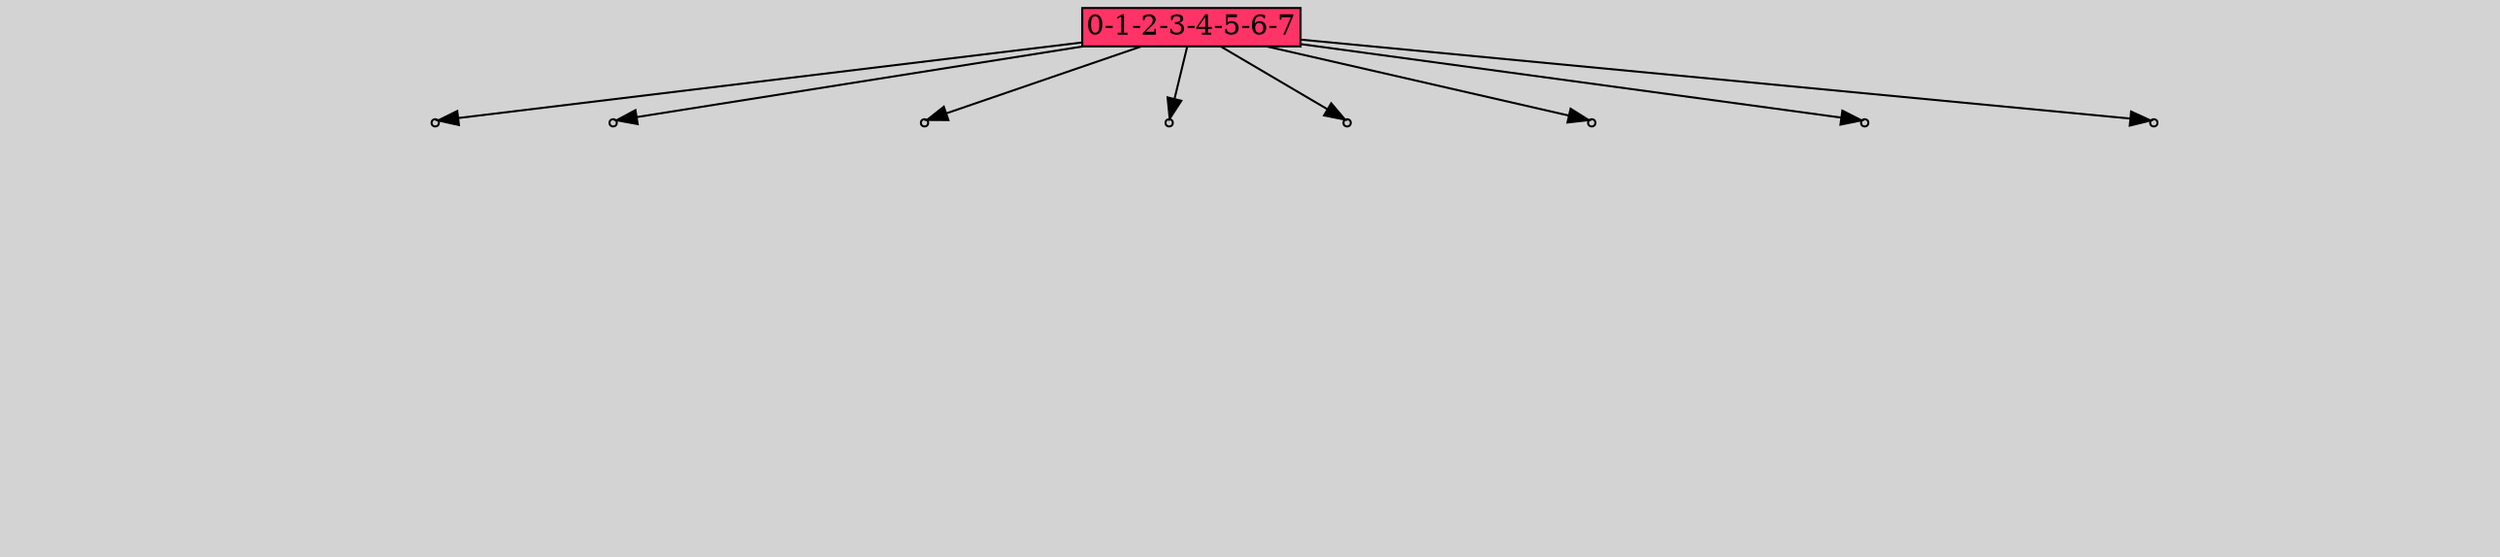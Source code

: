 // File exported with GEGELATI v1.4.0
// On the 2025-07-16 04:44:09
// With the File::TPGGraphDotExporter
digraph{
	graph[pad = "0.212, 0.055" bgcolor = lightgray]
	node[shape=circle style = filled label = ""]
		A614269 [fillcolor="#ff3366" shape=box margin=0.03 width=0 height=0 label="0-1-2-3-4-5-6-7"]
		P6744522 [fillcolor="#cccccc" shape=point label="1"] //
		I6744522 [shape=box style=invis label="19|6&1|13#0|14&#92;n11|5&1|21#1|18&#92;n1|5&0|13#1|11&#92;n12|6&0|6#0|5&#92;n18|0&0|14#1|7&#92;n"] //-0.210506|-0.760530|0.058584|0.217752|-0.727652|0.096672|0.688581|0.509108|-0.791320|-0.885764|
		P6744522 -> I6744522[style=invis]
		A614269 -> P6744522
		P6744523 [fillcolor="#cccccc" shape=point label="1"] //
		I6744523 [shape=box style=invis label="7|1&1|19#1|14&#92;n15|4&0|9#0|17&#92;n11|5&0|20#1|18&#92;n12|4&0|21#1|21&#92;n9|0&1|4#1|19&#92;n5|5&1|9#0|6&#92;n2|6&0|20#0|0&#92;n12|0&0|16#1|0&#92;n11|7&0|24#0|5&#92;n11|2&0|14#0|23&#92;n12|0&1|6#0|2&#92;n"] //0.407339|0.467134|0.766642|-0.939602|0.614843|0.970817|0.213578|0.451195|-0.951612|-0.934661|0.962755|-0.196493|0.419226|-0.250588|0.313215|-0.548898|-0.374439|0.491003|0.842153|0.705953|-0.062518|-0.049906|
		P6744523 -> I6744523[style=invis]
		A614269 -> P6744523
		P6744524 [fillcolor="#cccccc" shape=point label="1"] //
		I6744524 [shape=box style=invis label="18|5&1|21#0|23&#92;n7|2&0|5#1|15&#92;n14|0&1|8#0|10&#92;n10|2&1|20#1|17&#92;n2|4&1|11#0|26&#92;n2|3&0|16#1|17&#92;n12|7&0|11#0|4&#92;n12|0&1|6#0|15&#92;n"] //-0.611682|-0.435434|0.340490|0.015327|-0.613638|-0.266073|0.320581|-0.662667|-0.868831|0.969822|0.479381|-0.727808|0.131473|-0.821939|-0.062518|-0.034345|
		P6744524 -> I6744524[style=invis]
		A614269 -> P6744524
		P6744525 [fillcolor="#cccccc" shape=point label="1"] //
		I6744525 [shape=box style=invis label="15|2&1|15#0|10&#92;n11|5&1|0#0|10&#92;n4|2&1|12#0|21&#92;n6|1&0|2#1|15&#92;n2|5&0|17#1|24&#92;n1|2&1|6#0|21&#92;n10|0&0|18#1|25&#92;n7|2&0|16#1|5&#92;n10|2&0|0#0|2&#92;n1|2&0|18#1|3&#92;n12|0&1|6#0|2&#92;n"] //0.715001|0.559519|0.146162|-0.429163|0.008804|-0.343703|0.918051|-0.120956|0.929369|-0.615358|-0.227442|-0.316530|-0.588441|-0.990977|0.906032|0.108638|-0.854132|-0.452066|-0.469547|-0.670435|-0.062518|-0.049906|
		P6744525 -> I6744525[style=invis]
		A614269 -> P6744525
		P6744526 [fillcolor="#cccccc" shape=point label="1"] //
		I6744526 [shape=box style=invis label="18|6&1|7#0|8&#92;n9|1&0|6#1|5&#92;n13|6&0|17#1|9&#92;n9|6&0|6#1|24&#92;n2|6&1|1#0|22&#92;n0|0&0|6#1|19&#92;n12|0&1|11#0|24&#92;n"] //-1.945897|-0.537570|0.927992|0.963334|1.586086|-0.465266|0.226138|0.331013|-0.203479|0.155274|0.739648|-0.993847|0.123349|0.846502|
		P6744526 -> I6744526[style=invis]
		A614269 -> P6744526
		P6744527 [fillcolor="#cccccc" shape=point label="1"] //
		I6744527 [shape=box style=invis label="19|5&1|0#1|12&#92;n1|6&0|5#1|7&#92;n2|0&1|8#0|6&#92;n2|3&0|8#1|5&#92;n8|7&0|19#1|26&#92;n19|0&0|23#0|16&#92;n"] //-0.133190|0.425778|-0.105922|-0.680151|0.998080|0.119824|-0.499602|0.707534|-0.322619|0.278958|-0.898792|0.103246|
		P6744527 -> I6744527[style=invis]
		A614269 -> P6744527
		P6744528 [fillcolor="#cccccc" shape=point label="1"] //
		I6744528 [shape=box style=invis label="19|0&1|10#1|2&#92;n"] //-0.033475|-0.016023|
		P6744528 -> I6744528[style=invis]
		A614269 -> P6744528
		P6744529 [fillcolor="#cccccc" shape=point label="1"] //
		I6744529 [shape=box style=invis label="17|1&1|24#1|16&#92;n15|6&1|7#1|10&#92;n12|0&0|25#0|6&#92;n"] //0.087807|-0.685852|0.900638|-0.177410|-0.375822|0.471380|
		P6744529 -> I6744529[style=invis]
		A614269 -> P6744529
}
